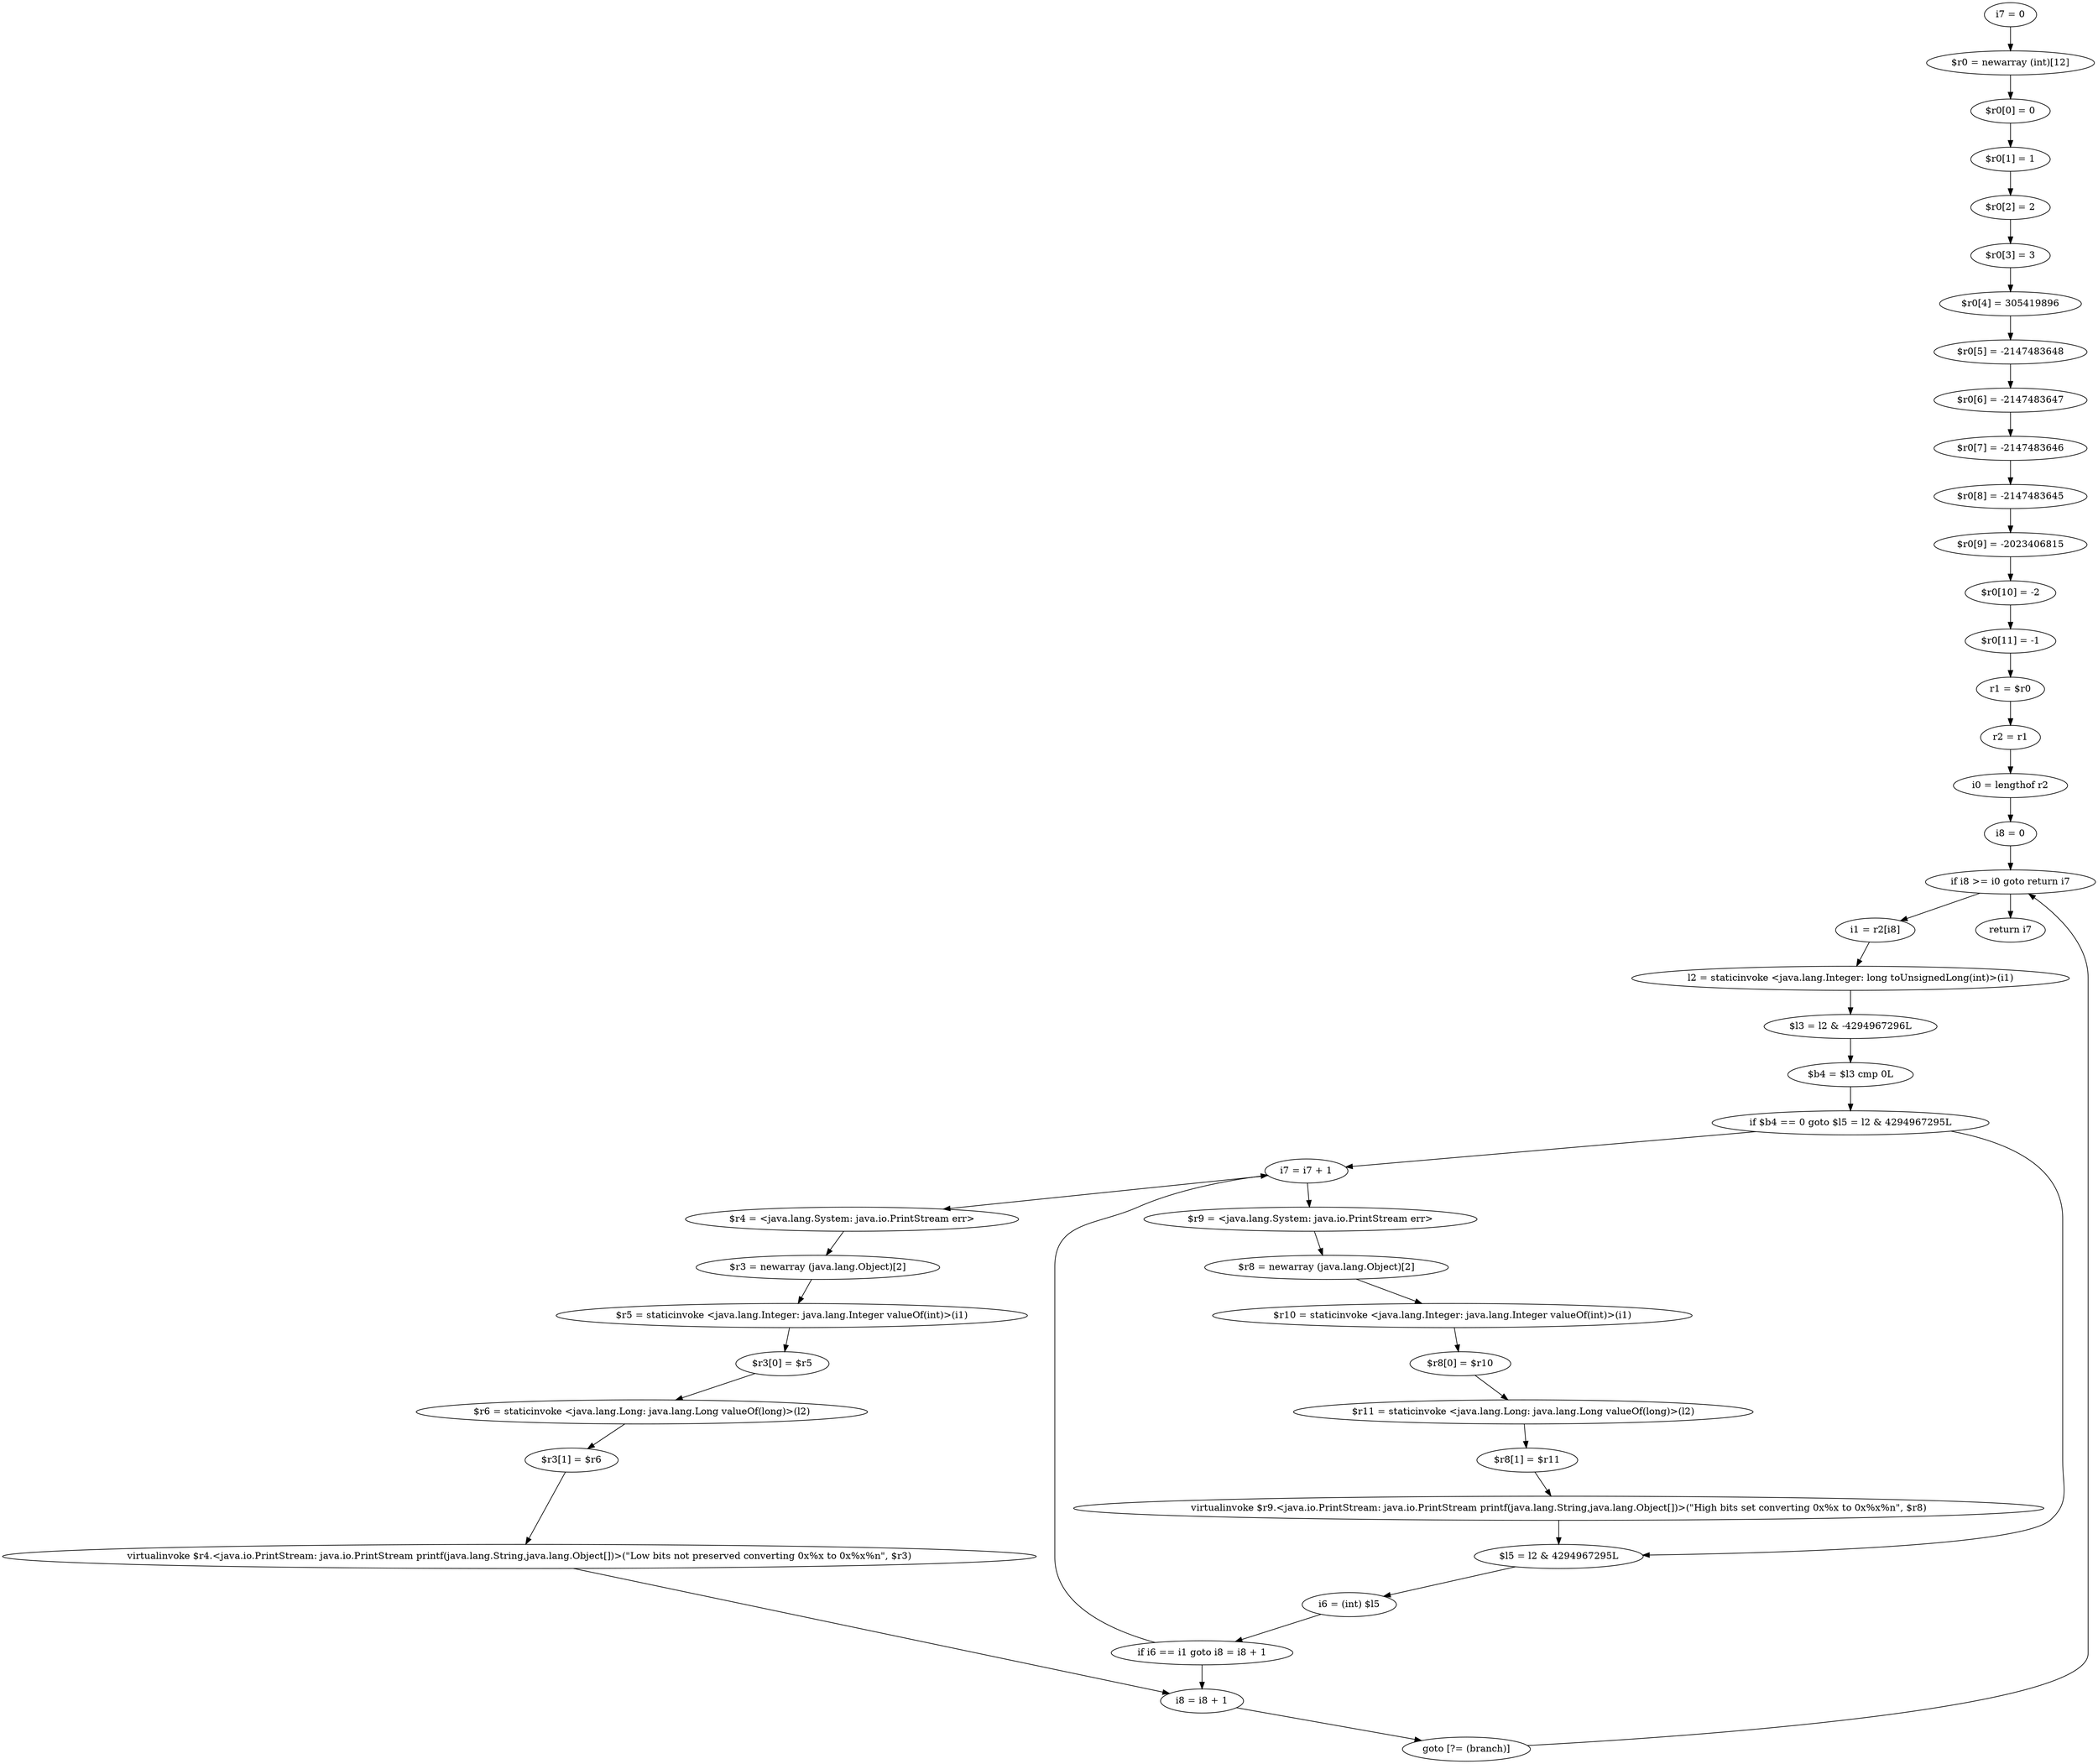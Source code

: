digraph "unitGraph" {
    "i7 = 0"
    "$r0 = newarray (int)[12]"
    "$r0[0] = 0"
    "$r0[1] = 1"
    "$r0[2] = 2"
    "$r0[3] = 3"
    "$r0[4] = 305419896"
    "$r0[5] = -2147483648"
    "$r0[6] = -2147483647"
    "$r0[7] = -2147483646"
    "$r0[8] = -2147483645"
    "$r0[9] = -2023406815"
    "$r0[10] = -2"
    "$r0[11] = -1"
    "r1 = $r0"
    "r2 = r1"
    "i0 = lengthof r2"
    "i8 = 0"
    "if i8 >= i0 goto return i7"
    "i1 = r2[i8]"
    "l2 = staticinvoke <java.lang.Integer: long toUnsignedLong(int)>(i1)"
    "$l3 = l2 & -4294967296L"
    "$b4 = $l3 cmp 0L"
    "if $b4 == 0 goto $l5 = l2 & 4294967295L"
    "i7 = i7 + 1"
    "$r9 = <java.lang.System: java.io.PrintStream err>"
    "$r8 = newarray (java.lang.Object)[2]"
    "$r10 = staticinvoke <java.lang.Integer: java.lang.Integer valueOf(int)>(i1)"
    "$r8[0] = $r10"
    "$r11 = staticinvoke <java.lang.Long: java.lang.Long valueOf(long)>(l2)"
    "$r8[1] = $r11"
    "virtualinvoke $r9.<java.io.PrintStream: java.io.PrintStream printf(java.lang.String,java.lang.Object[])>(\"High bits set converting 0x%x to 0x%x%n\", $r8)"
    "$l5 = l2 & 4294967295L"
    "i6 = (int) $l5"
    "if i6 == i1 goto i8 = i8 + 1"
    "$r4 = <java.lang.System: java.io.PrintStream err>"
    "$r3 = newarray (java.lang.Object)[2]"
    "$r5 = staticinvoke <java.lang.Integer: java.lang.Integer valueOf(int)>(i1)"
    "$r3[0] = $r5"
    "$r6 = staticinvoke <java.lang.Long: java.lang.Long valueOf(long)>(l2)"
    "$r3[1] = $r6"
    "virtualinvoke $r4.<java.io.PrintStream: java.io.PrintStream printf(java.lang.String,java.lang.Object[])>(\"Low bits not preserved converting 0x%x to 0x%x%n\", $r3)"
    "i8 = i8 + 1"
    "goto [?= (branch)]"
    "return i7"
    "i7 = 0"->"$r0 = newarray (int)[12]";
    "$r0 = newarray (int)[12]"->"$r0[0] = 0";
    "$r0[0] = 0"->"$r0[1] = 1";
    "$r0[1] = 1"->"$r0[2] = 2";
    "$r0[2] = 2"->"$r0[3] = 3";
    "$r0[3] = 3"->"$r0[4] = 305419896";
    "$r0[4] = 305419896"->"$r0[5] = -2147483648";
    "$r0[5] = -2147483648"->"$r0[6] = -2147483647";
    "$r0[6] = -2147483647"->"$r0[7] = -2147483646";
    "$r0[7] = -2147483646"->"$r0[8] = -2147483645";
    "$r0[8] = -2147483645"->"$r0[9] = -2023406815";
    "$r0[9] = -2023406815"->"$r0[10] = -2";
    "$r0[10] = -2"->"$r0[11] = -1";
    "$r0[11] = -1"->"r1 = $r0";
    "r1 = $r0"->"r2 = r1";
    "r2 = r1"->"i0 = lengthof r2";
    "i0 = lengthof r2"->"i8 = 0";
    "i8 = 0"->"if i8 >= i0 goto return i7";
    "if i8 >= i0 goto return i7"->"i1 = r2[i8]";
    "if i8 >= i0 goto return i7"->"return i7";
    "i1 = r2[i8]"->"l2 = staticinvoke <java.lang.Integer: long toUnsignedLong(int)>(i1)";
    "l2 = staticinvoke <java.lang.Integer: long toUnsignedLong(int)>(i1)"->"$l3 = l2 & -4294967296L";
    "$l3 = l2 & -4294967296L"->"$b4 = $l3 cmp 0L";
    "$b4 = $l3 cmp 0L"->"if $b4 == 0 goto $l5 = l2 & 4294967295L";
    "if $b4 == 0 goto $l5 = l2 & 4294967295L"->"i7 = i7 + 1";
    "if $b4 == 0 goto $l5 = l2 & 4294967295L"->"$l5 = l2 & 4294967295L";
    "i7 = i7 + 1"->"$r9 = <java.lang.System: java.io.PrintStream err>";
    "$r9 = <java.lang.System: java.io.PrintStream err>"->"$r8 = newarray (java.lang.Object)[2]";
    "$r8 = newarray (java.lang.Object)[2]"->"$r10 = staticinvoke <java.lang.Integer: java.lang.Integer valueOf(int)>(i1)";
    "$r10 = staticinvoke <java.lang.Integer: java.lang.Integer valueOf(int)>(i1)"->"$r8[0] = $r10";
    "$r8[0] = $r10"->"$r11 = staticinvoke <java.lang.Long: java.lang.Long valueOf(long)>(l2)";
    "$r11 = staticinvoke <java.lang.Long: java.lang.Long valueOf(long)>(l2)"->"$r8[1] = $r11";
    "$r8[1] = $r11"->"virtualinvoke $r9.<java.io.PrintStream: java.io.PrintStream printf(java.lang.String,java.lang.Object[])>(\"High bits set converting 0x%x to 0x%x%n\", $r8)";
    "virtualinvoke $r9.<java.io.PrintStream: java.io.PrintStream printf(java.lang.String,java.lang.Object[])>(\"High bits set converting 0x%x to 0x%x%n\", $r8)"->"$l5 = l2 & 4294967295L";
    "$l5 = l2 & 4294967295L"->"i6 = (int) $l5";
    "i6 = (int) $l5"->"if i6 == i1 goto i8 = i8 + 1";
    "if i6 == i1 goto i8 = i8 + 1"->"i7 = i7 + 1";
    "if i6 == i1 goto i8 = i8 + 1"->"i8 = i8 + 1";
    "i7 = i7 + 1"->"$r4 = <java.lang.System: java.io.PrintStream err>";
    "$r4 = <java.lang.System: java.io.PrintStream err>"->"$r3 = newarray (java.lang.Object)[2]";
    "$r3 = newarray (java.lang.Object)[2]"->"$r5 = staticinvoke <java.lang.Integer: java.lang.Integer valueOf(int)>(i1)";
    "$r5 = staticinvoke <java.lang.Integer: java.lang.Integer valueOf(int)>(i1)"->"$r3[0] = $r5";
    "$r3[0] = $r5"->"$r6 = staticinvoke <java.lang.Long: java.lang.Long valueOf(long)>(l2)";
    "$r6 = staticinvoke <java.lang.Long: java.lang.Long valueOf(long)>(l2)"->"$r3[1] = $r6";
    "$r3[1] = $r6"->"virtualinvoke $r4.<java.io.PrintStream: java.io.PrintStream printf(java.lang.String,java.lang.Object[])>(\"Low bits not preserved converting 0x%x to 0x%x%n\", $r3)";
    "virtualinvoke $r4.<java.io.PrintStream: java.io.PrintStream printf(java.lang.String,java.lang.Object[])>(\"Low bits not preserved converting 0x%x to 0x%x%n\", $r3)"->"i8 = i8 + 1";
    "i8 = i8 + 1"->"goto [?= (branch)]";
    "goto [?= (branch)]"->"if i8 >= i0 goto return i7";
}
